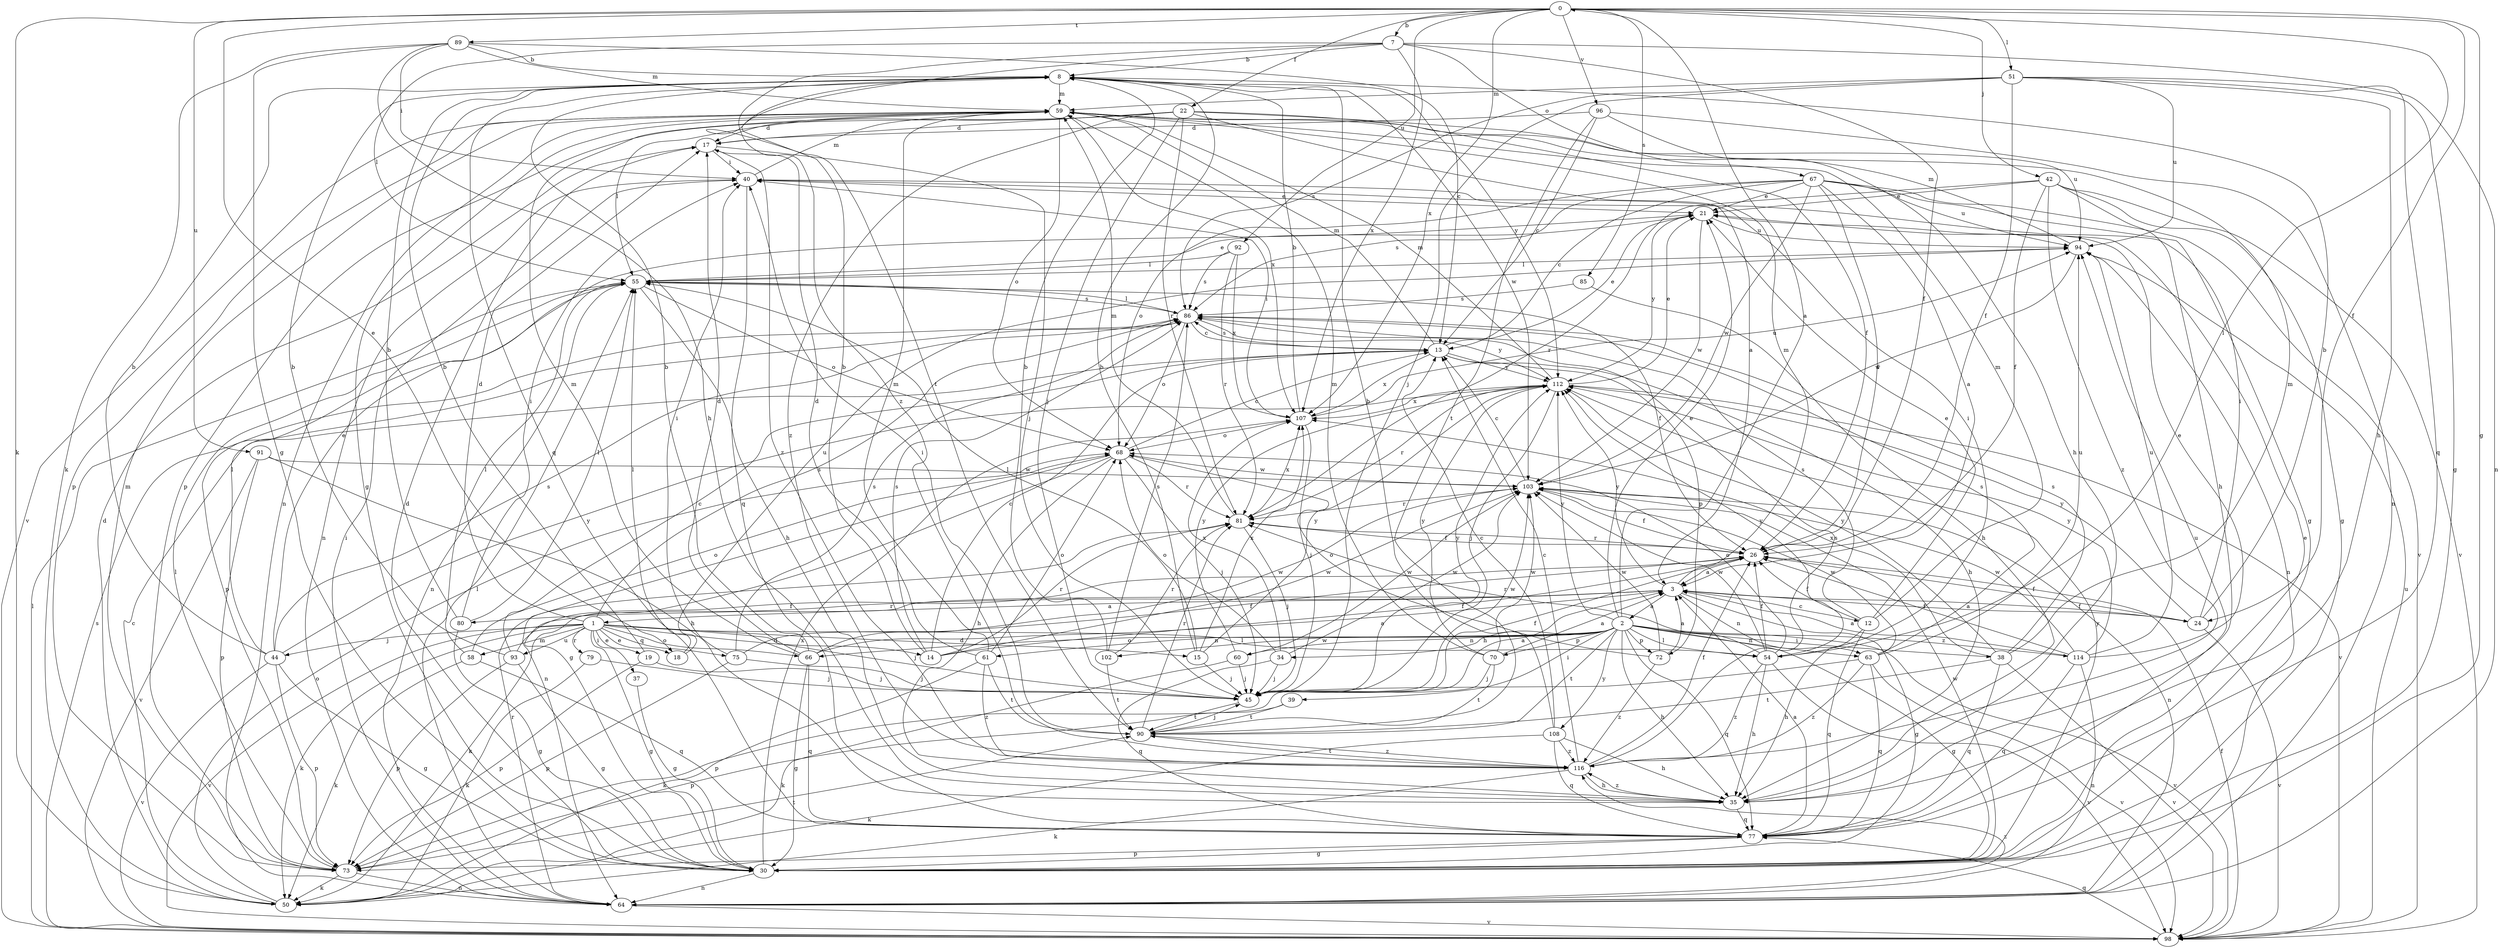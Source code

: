strict digraph  {
0;
1;
2;
3;
7;
8;
12;
13;
14;
15;
17;
18;
19;
21;
22;
24;
26;
30;
34;
35;
37;
38;
39;
40;
42;
44;
45;
50;
51;
54;
55;
58;
59;
60;
61;
63;
64;
66;
67;
68;
70;
72;
73;
75;
77;
79;
80;
81;
85;
86;
89;
90;
91;
92;
93;
94;
96;
98;
102;
103;
107;
108;
112;
114;
116;
0 -> 7  [label=b];
0 -> 18  [label=e];
0 -> 22  [label=f];
0 -> 24  [label=f];
0 -> 30  [label=g];
0 -> 42  [label=j];
0 -> 50  [label=k];
0 -> 51  [label=l];
0 -> 54  [label=l];
0 -> 85  [label=s];
0 -> 89  [label=t];
0 -> 91  [label=u];
0 -> 92  [label=u];
0 -> 96  [label=v];
0 -> 107  [label=x];
1 -> 14  [label=d];
1 -> 15  [label=d];
1 -> 17  [label=d];
1 -> 18  [label=e];
1 -> 19  [label=e];
1 -> 30  [label=g];
1 -> 37  [label=i];
1 -> 44  [label=j];
1 -> 45  [label=j];
1 -> 50  [label=k];
1 -> 54  [label=l];
1 -> 58  [label=m];
1 -> 66  [label=o];
1 -> 75  [label=q];
1 -> 79  [label=r];
1 -> 86  [label=s];
1 -> 93  [label=u];
1 -> 98  [label=v];
2 -> 0  [label=a];
2 -> 21  [label=e];
2 -> 30  [label=g];
2 -> 34  [label=h];
2 -> 35  [label=h];
2 -> 38  [label=i];
2 -> 39  [label=i];
2 -> 54  [label=l];
2 -> 60  [label=n];
2 -> 61  [label=n];
2 -> 63  [label=n];
2 -> 66  [label=o];
2 -> 70  [label=p];
2 -> 72  [label=p];
2 -> 77  [label=q];
2 -> 90  [label=t];
2 -> 98  [label=v];
2 -> 102  [label=w];
2 -> 108  [label=y];
2 -> 112  [label=y];
2 -> 114  [label=z];
3 -> 1  [label=a];
3 -> 2  [label=a];
3 -> 12  [label=c];
3 -> 24  [label=f];
3 -> 30  [label=g];
3 -> 50  [label=k];
3 -> 59  [label=m];
3 -> 63  [label=n];
3 -> 80  [label=r];
3 -> 112  [label=y];
7 -> 8  [label=b];
7 -> 26  [label=f];
7 -> 55  [label=l];
7 -> 64  [label=n];
7 -> 67  [label=o];
7 -> 90  [label=t];
7 -> 107  [label=x];
7 -> 116  [label=z];
8 -> 59  [label=m];
8 -> 77  [label=q];
8 -> 103  [label=w];
8 -> 112  [label=y];
12 -> 21  [label=e];
12 -> 26  [label=f];
12 -> 35  [label=h];
12 -> 59  [label=m];
12 -> 77  [label=q];
12 -> 86  [label=s];
13 -> 21  [label=e];
13 -> 35  [label=h];
13 -> 59  [label=m];
13 -> 72  [label=p];
13 -> 86  [label=s];
13 -> 107  [label=x];
13 -> 112  [label=y];
14 -> 8  [label=b];
14 -> 13  [label=c];
14 -> 26  [label=f];
14 -> 81  [label=r];
14 -> 86  [label=s];
14 -> 103  [label=w];
15 -> 8  [label=b];
15 -> 45  [label=j];
15 -> 55  [label=l];
15 -> 107  [label=x];
15 -> 112  [label=y];
17 -> 40  [label=i];
17 -> 45  [label=j];
17 -> 116  [label=z];
18 -> 55  [label=l];
18 -> 94  [label=u];
19 -> 8  [label=b];
19 -> 45  [label=j];
19 -> 73  [label=p];
21 -> 94  [label=u];
21 -> 103  [label=w];
21 -> 112  [label=y];
22 -> 3  [label=a];
22 -> 17  [label=d];
22 -> 26  [label=f];
22 -> 45  [label=j];
22 -> 55  [label=l];
22 -> 73  [label=p];
22 -> 81  [label=r];
22 -> 94  [label=u];
22 -> 116  [label=z];
24 -> 3  [label=a];
24 -> 8  [label=b];
24 -> 26  [label=f];
24 -> 40  [label=i];
24 -> 98  [label=v];
24 -> 112  [label=y];
26 -> 3  [label=a];
26 -> 81  [label=r];
30 -> 17  [label=d];
30 -> 21  [label=e];
30 -> 64  [label=n];
30 -> 103  [label=w];
30 -> 107  [label=x];
30 -> 112  [label=y];
34 -> 45  [label=j];
34 -> 68  [label=o];
34 -> 77  [label=q];
34 -> 103  [label=w];
34 -> 107  [label=x];
35 -> 77  [label=q];
35 -> 116  [label=z];
37 -> 30  [label=g];
38 -> 59  [label=m];
38 -> 77  [label=q];
38 -> 86  [label=s];
38 -> 90  [label=t];
38 -> 98  [label=v];
38 -> 107  [label=x];
38 -> 112  [label=y];
39 -> 73  [label=p];
39 -> 90  [label=t];
40 -> 21  [label=e];
40 -> 59  [label=m];
40 -> 64  [label=n];
40 -> 77  [label=q];
42 -> 21  [label=e];
42 -> 26  [label=f];
42 -> 30  [label=g];
42 -> 35  [label=h];
42 -> 81  [label=r];
42 -> 98  [label=v];
42 -> 116  [label=z];
44 -> 8  [label=b];
44 -> 21  [label=e];
44 -> 30  [label=g];
44 -> 55  [label=l];
44 -> 73  [label=p];
44 -> 86  [label=s];
44 -> 98  [label=v];
44 -> 112  [label=y];
45 -> 3  [label=a];
45 -> 26  [label=f];
45 -> 90  [label=t];
45 -> 103  [label=w];
45 -> 112  [label=y];
50 -> 13  [label=c];
50 -> 17  [label=d];
50 -> 68  [label=o];
51 -> 26  [label=f];
51 -> 30  [label=g];
51 -> 35  [label=h];
51 -> 45  [label=j];
51 -> 59  [label=m];
51 -> 77  [label=q];
51 -> 86  [label=s];
51 -> 94  [label=u];
54 -> 26  [label=f];
54 -> 35  [label=h];
54 -> 40  [label=i];
54 -> 68  [label=o];
54 -> 81  [label=r];
54 -> 98  [label=v];
54 -> 103  [label=w];
54 -> 112  [label=y];
54 -> 116  [label=z];
55 -> 21  [label=e];
55 -> 26  [label=f];
55 -> 35  [label=h];
55 -> 64  [label=n];
55 -> 68  [label=o];
55 -> 86  [label=s];
58 -> 50  [label=k];
58 -> 55  [label=l];
58 -> 68  [label=o];
58 -> 77  [label=q];
59 -> 17  [label=d];
59 -> 30  [label=g];
59 -> 64  [label=n];
59 -> 68  [label=o];
59 -> 73  [label=p];
59 -> 98  [label=v];
59 -> 107  [label=x];
60 -> 45  [label=j];
60 -> 50  [label=k];
60 -> 103  [label=w];
60 -> 112  [label=y];
61 -> 17  [label=d];
61 -> 50  [label=k];
61 -> 59  [label=m];
61 -> 68  [label=o];
61 -> 90  [label=t];
61 -> 116  [label=z];
63 -> 73  [label=p];
63 -> 77  [label=q];
63 -> 86  [label=s];
63 -> 94  [label=u];
63 -> 98  [label=v];
63 -> 103  [label=w];
63 -> 116  [label=z];
64 -> 40  [label=i];
64 -> 55  [label=l];
64 -> 81  [label=r];
64 -> 98  [label=v];
64 -> 116  [label=z];
66 -> 3  [label=a];
66 -> 8  [label=b];
66 -> 17  [label=d];
66 -> 30  [label=g];
66 -> 59  [label=m];
66 -> 77  [label=q];
66 -> 103  [label=w];
67 -> 3  [label=a];
67 -> 13  [label=c];
67 -> 21  [label=e];
67 -> 26  [label=f];
67 -> 30  [label=g];
67 -> 68  [label=o];
67 -> 86  [label=s];
67 -> 94  [label=u];
67 -> 98  [label=v];
67 -> 103  [label=w];
68 -> 13  [label=c];
68 -> 30  [label=g];
68 -> 35  [label=h];
68 -> 45  [label=j];
68 -> 64  [label=n];
68 -> 81  [label=r];
68 -> 103  [label=w];
70 -> 3  [label=a];
70 -> 45  [label=j];
70 -> 59  [label=m];
70 -> 90  [label=t];
70 -> 103  [label=w];
70 -> 112  [label=y];
72 -> 3  [label=a];
72 -> 68  [label=o];
72 -> 103  [label=w];
72 -> 116  [label=z];
73 -> 50  [label=k];
73 -> 55  [label=l];
73 -> 59  [label=m];
73 -> 64  [label=n];
73 -> 90  [label=t];
75 -> 26  [label=f];
75 -> 40  [label=i];
75 -> 45  [label=j];
75 -> 73  [label=p];
75 -> 86  [label=s];
77 -> 3  [label=a];
77 -> 30  [label=g];
77 -> 73  [label=p];
77 -> 94  [label=u];
79 -> 45  [label=j];
79 -> 50  [label=k];
80 -> 8  [label=b];
80 -> 30  [label=g];
80 -> 40  [label=i];
80 -> 55  [label=l];
81 -> 26  [label=f];
81 -> 45  [label=j];
81 -> 59  [label=m];
81 -> 107  [label=x];
85 -> 35  [label=h];
85 -> 86  [label=s];
86 -> 13  [label=c];
86 -> 55  [label=l];
86 -> 68  [label=o];
86 -> 73  [label=p];
86 -> 112  [label=y];
89 -> 8  [label=b];
89 -> 13  [label=c];
89 -> 30  [label=g];
89 -> 35  [label=h];
89 -> 40  [label=i];
89 -> 50  [label=k];
89 -> 59  [label=m];
90 -> 40  [label=i];
90 -> 45  [label=j];
90 -> 81  [label=r];
90 -> 116  [label=z];
91 -> 35  [label=h];
91 -> 73  [label=p];
91 -> 98  [label=v];
91 -> 103  [label=w];
92 -> 55  [label=l];
92 -> 81  [label=r];
92 -> 86  [label=s];
92 -> 107  [label=x];
93 -> 8  [label=b];
93 -> 13  [label=c];
93 -> 26  [label=f];
93 -> 30  [label=g];
93 -> 73  [label=p];
94 -> 55  [label=l];
94 -> 59  [label=m];
94 -> 64  [label=n];
94 -> 103  [label=w];
96 -> 13  [label=c];
96 -> 17  [label=d];
96 -> 35  [label=h];
96 -> 64  [label=n];
96 -> 90  [label=t];
98 -> 26  [label=f];
98 -> 55  [label=l];
98 -> 77  [label=q];
98 -> 86  [label=s];
98 -> 94  [label=u];
102 -> 8  [label=b];
102 -> 81  [label=r];
102 -> 86  [label=s];
102 -> 90  [label=t];
103 -> 13  [label=c];
103 -> 26  [label=f];
103 -> 64  [label=n];
103 -> 81  [label=r];
107 -> 8  [label=b];
107 -> 40  [label=i];
107 -> 45  [label=j];
107 -> 68  [label=o];
107 -> 94  [label=u];
108 -> 8  [label=b];
108 -> 13  [label=c];
108 -> 35  [label=h];
108 -> 50  [label=k];
108 -> 77  [label=q];
108 -> 116  [label=z];
112 -> 21  [label=e];
112 -> 45  [label=j];
112 -> 59  [label=m];
112 -> 81  [label=r];
112 -> 98  [label=v];
112 -> 107  [label=x];
114 -> 3  [label=a];
114 -> 21  [label=e];
114 -> 26  [label=f];
114 -> 64  [label=n];
114 -> 77  [label=q];
114 -> 94  [label=u];
114 -> 103  [label=w];
114 -> 112  [label=y];
116 -> 13  [label=c];
116 -> 26  [label=f];
116 -> 35  [label=h];
116 -> 50  [label=k];
116 -> 86  [label=s];
116 -> 90  [label=t];
}

